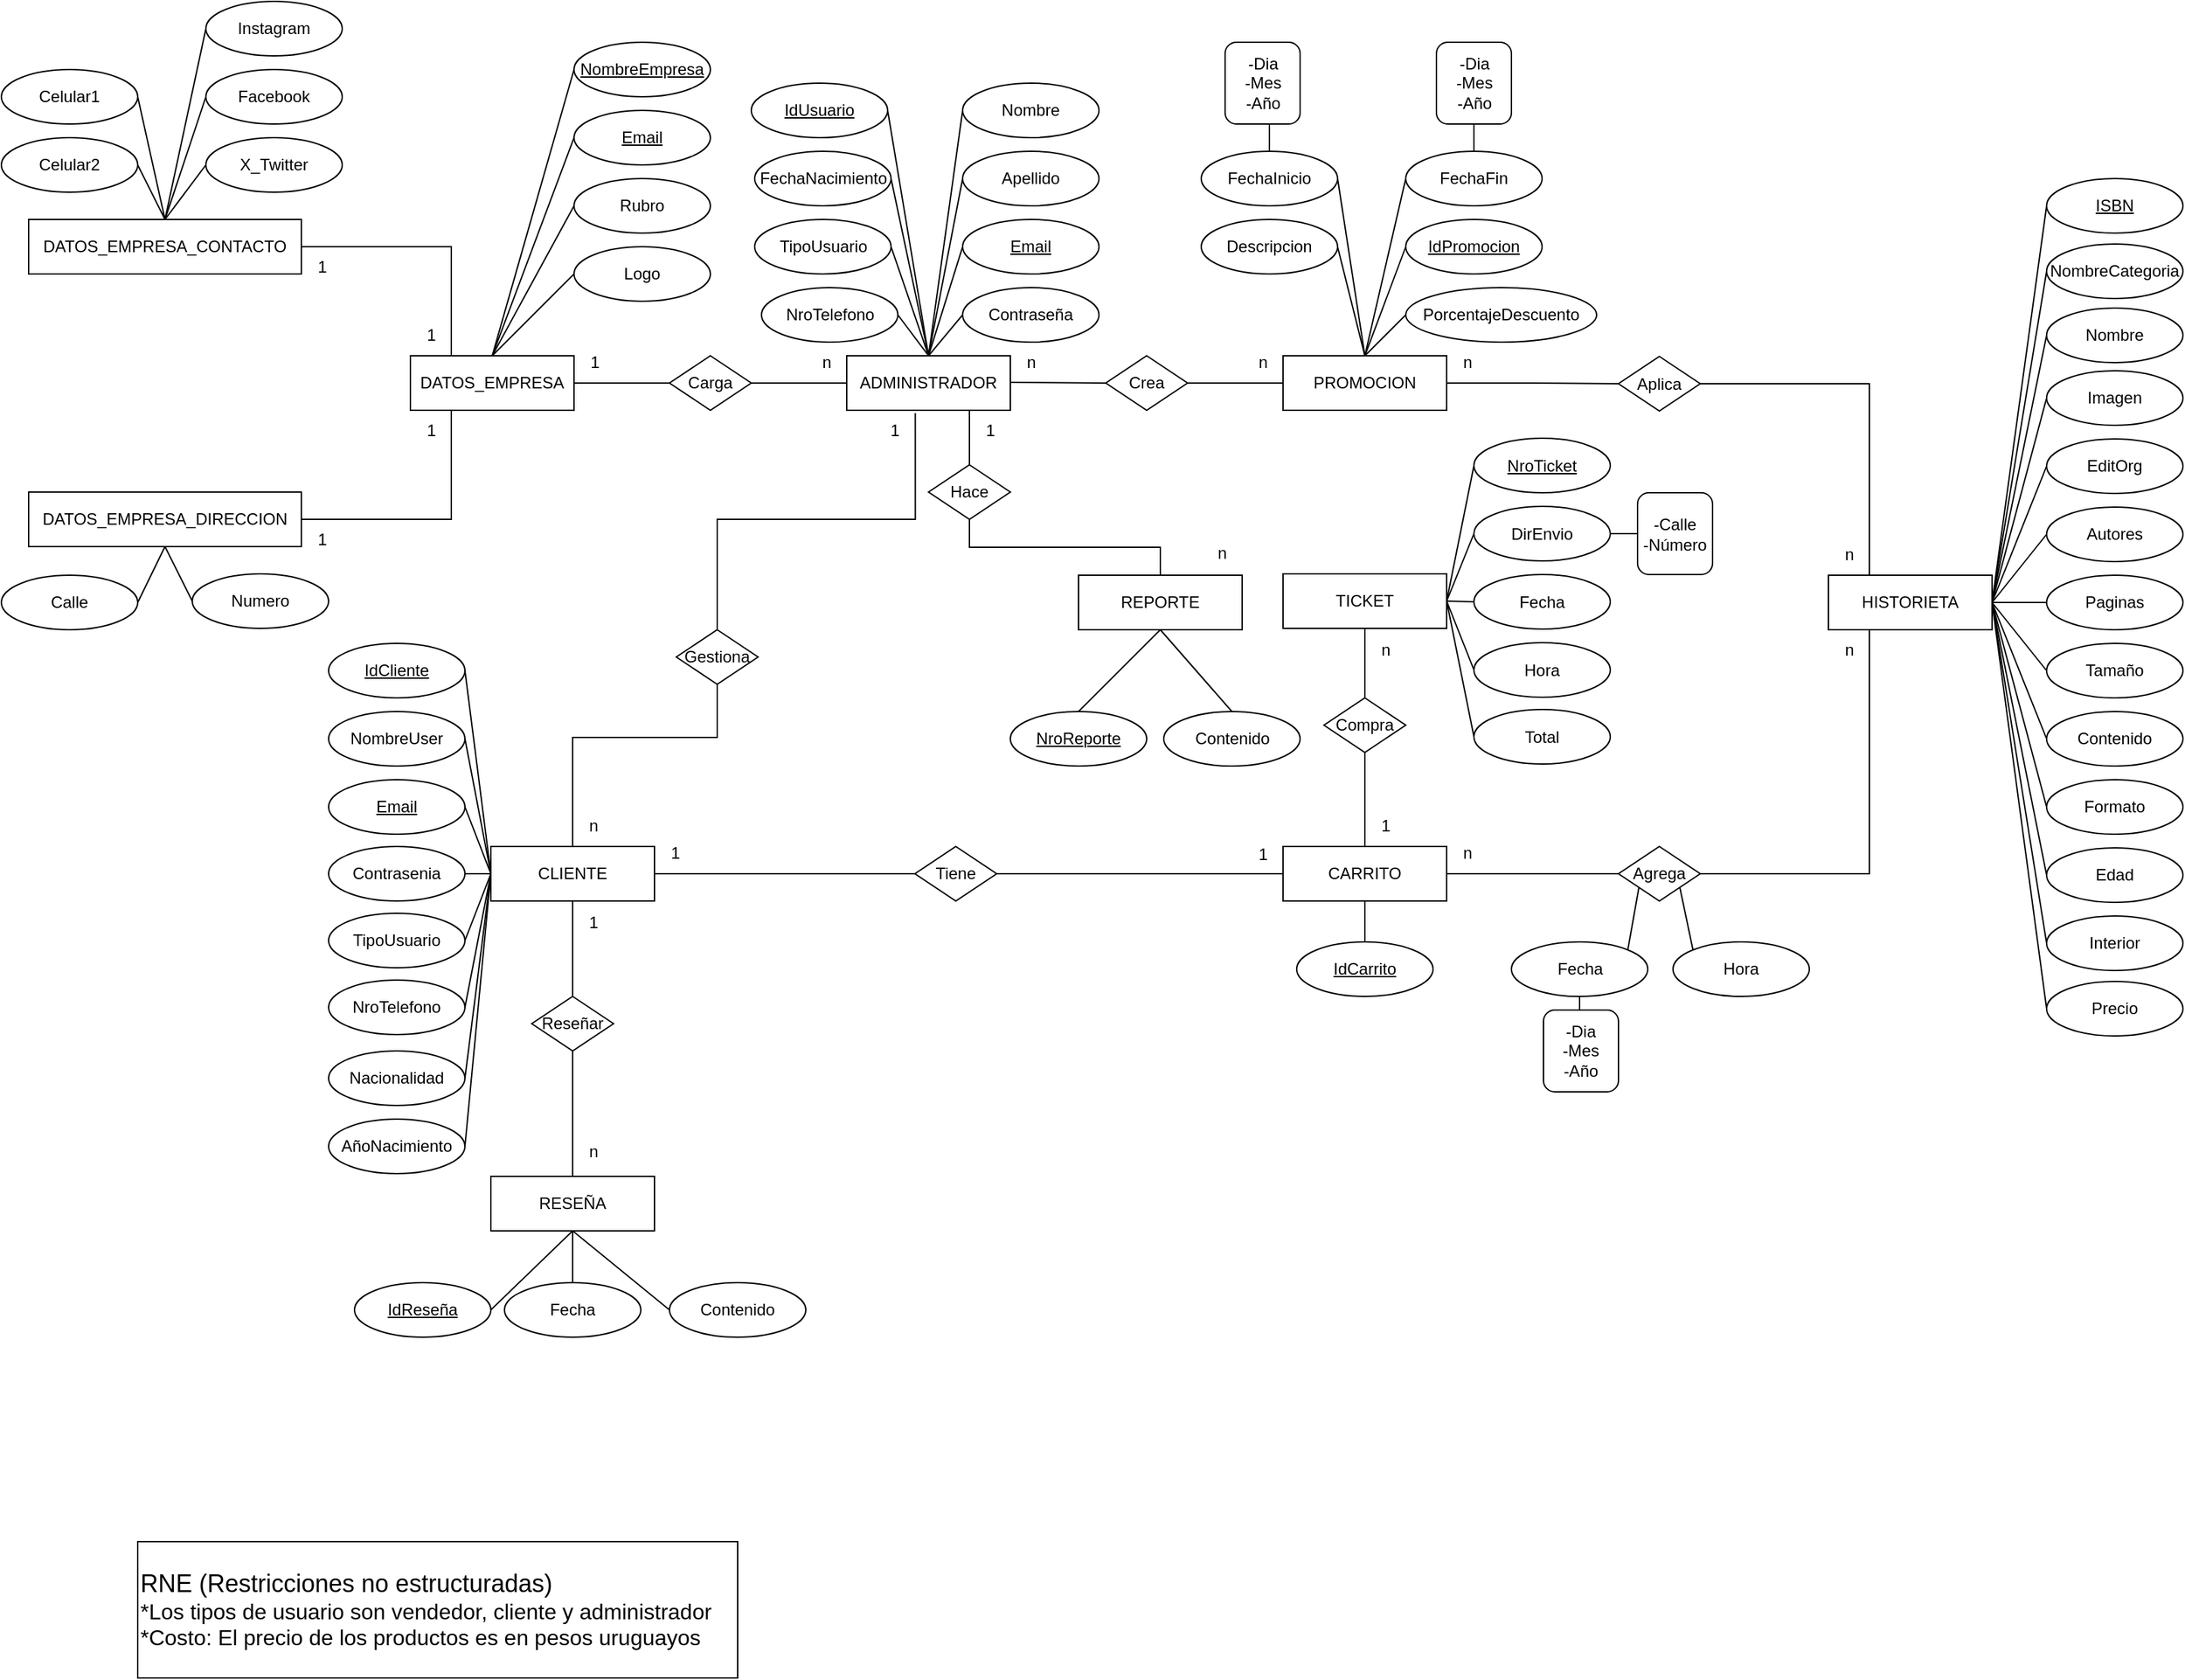 <mxfile version="24.8.2">
  <diagram name="Página-1" id="dI_VlImPaNk-nGwMc80n">
    <mxGraphModel dx="2214" dy="698" grid="1" gridSize="10" guides="1" tooltips="1" connect="1" arrows="1" fold="1" page="1" pageScale="1" pageWidth="827" pageHeight="1169" math="0" shadow="0">
      <root>
        <mxCell id="0" />
        <mxCell id="1" parent="0" />
        <mxCell id="5tBW5dL1tw9CFQz2tSGq-4" style="edgeStyle=orthogonalEdgeStyle;rounded=0;orthogonalLoop=1;jettySize=auto;html=1;exitX=0.25;exitY=1;exitDx=0;exitDy=0;entryX=1;entryY=0.5;entryDx=0;entryDy=0;endArrow=none;endFill=0;" edge="1" parent="1" source="dwY3H2Nn9N54C49oqACN-2" target="5tBW5dL1tw9CFQz2tSGq-3">
          <mxGeometry relative="1" as="geometry" />
        </mxCell>
        <mxCell id="5tBW5dL1tw9CFQz2tSGq-5" style="edgeStyle=orthogonalEdgeStyle;rounded=0;orthogonalLoop=1;jettySize=auto;html=1;exitX=0.25;exitY=0;exitDx=0;exitDy=0;entryX=1;entryY=0.5;entryDx=0;entryDy=0;endArrow=none;endFill=0;" edge="1" parent="1" source="dwY3H2Nn9N54C49oqACN-2" target="5tBW5dL1tw9CFQz2tSGq-2">
          <mxGeometry relative="1" as="geometry" />
        </mxCell>
        <mxCell id="dwY3H2Nn9N54C49oqACN-2" value="DATOS_EMPRESA" style="whiteSpace=wrap;html=1;" parent="1" vertex="1">
          <mxGeometry x="200" y="320" width="120" height="40" as="geometry" />
        </mxCell>
        <mxCell id="lAL7m3PNi31mJO6UvrHD-1" style="edgeStyle=orthogonalEdgeStyle;rounded=0;orthogonalLoop=1;jettySize=auto;html=1;exitX=0.419;exitY=1.053;exitDx=0;exitDy=0;entryX=0.5;entryY=0;entryDx=0;entryDy=0;endArrow=none;endFill=0;exitPerimeter=0;" parent="1" source="dwY3H2Nn9N54C49oqACN-27" target="lAL7m3PNi31mJO6UvrHD-6" edge="1">
          <mxGeometry relative="1" as="geometry">
            <Array as="points">
              <mxPoint x="570" y="440" />
              <mxPoint x="425" y="440" />
            </Array>
          </mxGeometry>
        </mxCell>
        <mxCell id="dwY3H2Nn9N54C49oqACN-27" value="ADMINISTRADOR" style="whiteSpace=wrap;html=1;" parent="1" vertex="1">
          <mxGeometry x="520" y="320" width="120" height="40" as="geometry" />
        </mxCell>
        <mxCell id="dwY3H2Nn9N54C49oqACN-28" value="REPORTE" style="whiteSpace=wrap;html=1;" parent="1" vertex="1">
          <mxGeometry x="690" y="481" width="120" height="40" as="geometry" />
        </mxCell>
        <mxCell id="dwY3H2Nn9N54C49oqACN-236" style="edgeStyle=orthogonalEdgeStyle;rounded=0;orthogonalLoop=1;jettySize=auto;html=1;exitX=1;exitY=0.5;exitDx=0;exitDy=0;entryX=0.25;entryY=0;entryDx=0;entryDy=0;fontFamily=Helvetica;fontSize=12;fontColor=default;endArrow=none;endFill=0;" parent="1" source="dwY3H2Nn9N54C49oqACN-237" target="dwY3H2Nn9N54C49oqACN-34" edge="1">
          <mxGeometry relative="1" as="geometry">
            <Array as="points" />
            <mxPoint x="1258" y="340.24" as="targetPoint" />
          </mxGeometry>
        </mxCell>
        <mxCell id="dwY3H2Nn9N54C49oqACN-29" value="PROMOCION" style="whiteSpace=wrap;html=1;" parent="1" vertex="1">
          <mxGeometry x="840" y="320" width="120" height="40" as="geometry" />
        </mxCell>
        <mxCell id="lAL7m3PNi31mJO6UvrHD-26" style="edgeStyle=orthogonalEdgeStyle;rounded=0;orthogonalLoop=1;jettySize=auto;html=1;exitX=0.5;exitY=1;exitDx=0;exitDy=0;entryX=0.5;entryY=0;entryDx=0;entryDy=0;endArrow=none;endFill=0;" parent="1" source="dwY3H2Nn9N54C49oqACN-30" target="lAL7m3PNi31mJO6UvrHD-62" edge="1">
          <mxGeometry relative="1" as="geometry" />
        </mxCell>
        <mxCell id="dwY3H2Nn9N54C49oqACN-30" value="CLIENTE" style="whiteSpace=wrap;html=1;" parent="1" vertex="1">
          <mxGeometry x="259" y="680" width="120" height="40" as="geometry" />
        </mxCell>
        <mxCell id="dwY3H2Nn9N54C49oqACN-31" value="CARRITO" style="whiteSpace=wrap;html=1;" parent="1" vertex="1">
          <mxGeometry x="840" y="680" width="120" height="40" as="geometry" />
        </mxCell>
        <mxCell id="dwY3H2Nn9N54C49oqACN-32" value="TICKET" style="whiteSpace=wrap;html=1;" parent="1" vertex="1">
          <mxGeometry x="840" y="480" width="120" height="40" as="geometry" />
        </mxCell>
        <mxCell id="dwY3H2Nn9N54C49oqACN-34" value="HISTORIETA" style="whiteSpace=wrap;html=1;" parent="1" vertex="1">
          <mxGeometry x="1240" y="481" width="120" height="40" as="geometry" />
        </mxCell>
        <mxCell id="dwY3H2Nn9N54C49oqACN-35" value="&lt;u&gt;NombreEmpresa&lt;/u&gt;" style="ellipse;whiteSpace=wrap;html=1;" parent="1" vertex="1">
          <mxGeometry x="320" y="90" width="100" height="40" as="geometry" />
        </mxCell>
        <mxCell id="dwY3H2Nn9N54C49oqACN-37" value="Rubro" style="ellipse;whiteSpace=wrap;html=1;" parent="1" vertex="1">
          <mxGeometry x="320" y="190" width="100" height="40" as="geometry" />
        </mxCell>
        <mxCell id="dwY3H2Nn9N54C49oqACN-38" value="Logo" style="ellipse;whiteSpace=wrap;html=1;" parent="1" vertex="1">
          <mxGeometry x="320" y="240" width="100" height="40" as="geometry" />
        </mxCell>
        <mxCell id="dwY3H2Nn9N54C49oqACN-39" value="Instagram" style="ellipse;whiteSpace=wrap;html=1;" parent="1" vertex="1">
          <mxGeometry x="50" y="60" width="100" height="40" as="geometry" />
        </mxCell>
        <mxCell id="dwY3H2Nn9N54C49oqACN-40" value="Facebook" style="ellipse;whiteSpace=wrap;html=1;" parent="1" vertex="1">
          <mxGeometry x="50" y="110" width="100" height="40" as="geometry" />
        </mxCell>
        <mxCell id="dwY3H2Nn9N54C49oqACN-41" value="X_Twitter" style="ellipse;whiteSpace=wrap;html=1;" parent="1" vertex="1">
          <mxGeometry x="50" y="160" width="100" height="40" as="geometry" />
        </mxCell>
        <mxCell id="dwY3H2Nn9N54C49oqACN-42" value="Celular1" style="ellipse;whiteSpace=wrap;html=1;" parent="1" vertex="1">
          <mxGeometry x="-100" y="110" width="100" height="40" as="geometry" />
        </mxCell>
        <mxCell id="dwY3H2Nn9N54C49oqACN-43" value="Celular2" style="ellipse;whiteSpace=wrap;html=1;" parent="1" vertex="1">
          <mxGeometry x="-100" y="160" width="100" height="40" as="geometry" />
        </mxCell>
        <mxCell id="dwY3H2Nn9N54C49oqACN-44" value="&lt;u&gt;Email&lt;/u&gt;" style="ellipse;whiteSpace=wrap;html=1;" parent="1" vertex="1">
          <mxGeometry x="320" y="140" width="100" height="40" as="geometry" />
        </mxCell>
        <mxCell id="dwY3H2Nn9N54C49oqACN-62" value="" style="orthogonalLoop=1;jettySize=auto;html=1;rounded=0;endArrow=none;endFill=0;entryX=0;entryY=0.5;entryDx=0;entryDy=0;exitX=1;exitY=0.5;exitDx=0;exitDy=0;" parent="1" source="dwY3H2Nn9N54C49oqACN-63" target="dwY3H2Nn9N54C49oqACN-27" edge="1">
          <mxGeometry width="100" relative="1" as="geometry">
            <mxPoint x="320" y="329.5" as="sourcePoint" />
            <mxPoint x="460" y="370" as="targetPoint" />
          </mxGeometry>
        </mxCell>
        <mxCell id="dwY3H2Nn9N54C49oqACN-64" value="" style="orthogonalLoop=1;jettySize=auto;html=1;rounded=0;endArrow=none;endFill=0;entryX=0;entryY=0.5;entryDx=0;entryDy=0;exitX=1;exitY=0.5;exitDx=0;exitDy=0;" parent="1" source="dwY3H2Nn9N54C49oqACN-2" target="dwY3H2Nn9N54C49oqACN-63" edge="1">
          <mxGeometry width="100" relative="1" as="geometry">
            <mxPoint x="320" y="340" as="sourcePoint" />
            <mxPoint x="480" y="340" as="targetPoint" />
          </mxGeometry>
        </mxCell>
        <mxCell id="dwY3H2Nn9N54C49oqACN-63" value="Carga" style="rhombus;whiteSpace=wrap;html=1;" parent="1" vertex="1">
          <mxGeometry x="390" y="320" width="60" height="40" as="geometry" />
        </mxCell>
        <mxCell id="dwY3H2Nn9N54C49oqACN-69" value="TipoUsuario" style="ellipse;whiteSpace=wrap;html=1;" parent="1" vertex="1">
          <mxGeometry x="452.5" y="220" width="100" height="40" as="geometry" />
        </mxCell>
        <mxCell id="dwY3H2Nn9N54C49oqACN-70" value="NroTelefono" style="ellipse;whiteSpace=wrap;html=1;" parent="1" vertex="1">
          <mxGeometry x="457.5" y="270" width="100" height="40" as="geometry" />
        </mxCell>
        <mxCell id="dwY3H2Nn9N54C49oqACN-71" value="Contraseña" style="ellipse;whiteSpace=wrap;html=1;" parent="1" vertex="1">
          <mxGeometry x="605" y="270" width="100" height="40" as="geometry" />
        </mxCell>
        <mxCell id="dwY3H2Nn9N54C49oqACN-72" value="Nombre" style="ellipse;whiteSpace=wrap;html=1;" parent="1" vertex="1">
          <mxGeometry x="605" y="120" width="100" height="40" as="geometry" />
        </mxCell>
        <mxCell id="dwY3H2Nn9N54C49oqACN-73" value="Apellido" style="ellipse;whiteSpace=wrap;html=1;" parent="1" vertex="1">
          <mxGeometry x="605" y="170" width="100" height="40" as="geometry" />
        </mxCell>
        <mxCell id="dwY3H2Nn9N54C49oqACN-74" value="&lt;u&gt;Email&lt;/u&gt;" style="ellipse;whiteSpace=wrap;html=1;" parent="1" vertex="1">
          <mxGeometry x="605" y="220" width="100" height="40" as="geometry" />
        </mxCell>
        <mxCell id="dwY3H2Nn9N54C49oqACN-76" value="&lt;u&gt;IdUsuario&lt;/u&gt;" style="ellipse;whiteSpace=wrap;html=1;" parent="1" vertex="1">
          <mxGeometry x="450" y="120" width="100" height="40" as="geometry" />
        </mxCell>
        <mxCell id="dwY3H2Nn9N54C49oqACN-77" value="FechaNacimiento" style="ellipse;whiteSpace=wrap;html=1;" parent="1" vertex="1">
          <mxGeometry x="452.5" y="170" width="100" height="40" as="geometry" />
        </mxCell>
        <mxCell id="dwY3H2Nn9N54C49oqACN-78" value="" style="orthogonalLoop=1;jettySize=auto;html=1;rounded=0;endArrow=none;endFill=0;entryX=0.5;entryY=0;entryDx=0;entryDy=0;exitX=1;exitY=0.5;exitDx=0;exitDy=0;" parent="1" source="dwY3H2Nn9N54C49oqACN-77" target="dwY3H2Nn9N54C49oqACN-27" edge="1">
          <mxGeometry width="100" relative="1" as="geometry">
            <mxPoint x="530" y="180" as="sourcePoint" />
            <mxPoint x="590" y="380.5" as="targetPoint" />
          </mxGeometry>
        </mxCell>
        <mxCell id="dwY3H2Nn9N54C49oqACN-79" value="" style="orthogonalLoop=1;jettySize=auto;html=1;rounded=0;endArrow=none;endFill=0;entryX=0.5;entryY=0;entryDx=0;entryDy=0;exitX=1;exitY=0.5;exitDx=0;exitDy=0;" parent="1" source="dwY3H2Nn9N54C49oqACN-76" target="dwY3H2Nn9N54C49oqACN-27" edge="1">
          <mxGeometry width="100" relative="1" as="geometry">
            <mxPoint x="575" y="169.5" as="sourcePoint" />
            <mxPoint x="635" y="370" as="targetPoint" />
          </mxGeometry>
        </mxCell>
        <mxCell id="dwY3H2Nn9N54C49oqACN-80" value="" style="orthogonalLoop=1;jettySize=auto;html=1;rounded=0;endArrow=none;endFill=0;entryX=0.5;entryY=0;entryDx=0;entryDy=0;exitX=0;exitY=0.5;exitDx=0;exitDy=0;" parent="1" source="dwY3H2Nn9N54C49oqACN-72" target="dwY3H2Nn9N54C49oqACN-27" edge="1">
          <mxGeometry width="100" relative="1" as="geometry">
            <mxPoint x="600" y="164" as="sourcePoint" />
            <mxPoint x="580" y="330" as="targetPoint" />
          </mxGeometry>
        </mxCell>
        <mxCell id="dwY3H2Nn9N54C49oqACN-81" value="" style="orthogonalLoop=1;jettySize=auto;html=1;rounded=0;endArrow=none;endFill=0;entryX=0.5;entryY=0;entryDx=0;entryDy=0;exitX=0;exitY=0.5;exitDx=0;exitDy=0;" parent="1" source="dwY3H2Nn9N54C49oqACN-73" target="dwY3H2Nn9N54C49oqACN-27" edge="1">
          <mxGeometry width="100" relative="1" as="geometry">
            <mxPoint x="610" y="174" as="sourcePoint" />
            <mxPoint x="590" y="340" as="targetPoint" />
          </mxGeometry>
        </mxCell>
        <mxCell id="dwY3H2Nn9N54C49oqACN-82" value="" style="orthogonalLoop=1;jettySize=auto;html=1;rounded=0;endArrow=none;endFill=0;entryX=0.5;entryY=0;entryDx=0;entryDy=0;exitX=0;exitY=0.5;exitDx=0;exitDy=0;" parent="1" source="dwY3H2Nn9N54C49oqACN-74" target="dwY3H2Nn9N54C49oqACN-27" edge="1">
          <mxGeometry width="100" relative="1" as="geometry">
            <mxPoint x="620" y="184" as="sourcePoint" />
            <mxPoint x="600" y="350" as="targetPoint" />
          </mxGeometry>
        </mxCell>
        <mxCell id="dwY3H2Nn9N54C49oqACN-83" value="" style="orthogonalLoop=1;jettySize=auto;html=1;rounded=0;endArrow=none;endFill=0;entryX=0.5;entryY=0;entryDx=0;entryDy=0;exitX=1;exitY=0.5;exitDx=0;exitDy=0;" parent="1" source="dwY3H2Nn9N54C49oqACN-69" target="dwY3H2Nn9N54C49oqACN-27" edge="1">
          <mxGeometry width="100" relative="1" as="geometry">
            <mxPoint x="630" y="194" as="sourcePoint" />
            <mxPoint x="610" y="360" as="targetPoint" />
          </mxGeometry>
        </mxCell>
        <mxCell id="dwY3H2Nn9N54C49oqACN-84" value="" style="orthogonalLoop=1;jettySize=auto;html=1;rounded=0;endArrow=none;endFill=0;exitX=1;exitY=0.5;exitDx=0;exitDy=0;entryX=0.5;entryY=0;entryDx=0;entryDy=0;" parent="1" source="dwY3H2Nn9N54C49oqACN-70" target="dwY3H2Nn9N54C49oqACN-27" edge="1">
          <mxGeometry width="100" relative="1" as="geometry">
            <mxPoint x="640" y="204" as="sourcePoint" />
            <mxPoint x="530" y="300" as="targetPoint" />
          </mxGeometry>
        </mxCell>
        <mxCell id="dwY3H2Nn9N54C49oqACN-86" value="" style="orthogonalLoop=1;jettySize=auto;html=1;rounded=0;endArrow=none;endFill=0;entryX=0.5;entryY=0;entryDx=0;entryDy=0;exitX=0;exitY=0.5;exitDx=0;exitDy=0;" parent="1" source="dwY3H2Nn9N54C49oqACN-71" target="dwY3H2Nn9N54C49oqACN-27" edge="1">
          <mxGeometry width="100" relative="1" as="geometry">
            <mxPoint x="650" y="214" as="sourcePoint" />
            <mxPoint x="630" y="380" as="targetPoint" />
          </mxGeometry>
        </mxCell>
        <mxCell id="dwY3H2Nn9N54C49oqACN-87" style="edgeStyle=orthogonalEdgeStyle;rounded=0;orthogonalLoop=1;jettySize=auto;html=1;exitX=0.5;exitY=1;exitDx=0;exitDy=0;" parent="1" source="dwY3H2Nn9N54C49oqACN-69" target="dwY3H2Nn9N54C49oqACN-69" edge="1">
          <mxGeometry relative="1" as="geometry" />
        </mxCell>
        <mxCell id="dwY3H2Nn9N54C49oqACN-88" value="" style="orthogonalLoop=1;jettySize=auto;html=1;rounded=0;endArrow=none;endFill=0;exitX=1;exitY=0.5;exitDx=0;exitDy=0;entryX=0;entryY=0.5;entryDx=0;entryDy=0;" parent="1" source="dwY3H2Nn9N54C49oqACN-89" target="dwY3H2Nn9N54C49oqACN-29" edge="1">
          <mxGeometry width="100" relative="1" as="geometry">
            <mxPoint x="640" y="339.5" as="sourcePoint" />
            <mxPoint x="840" y="340" as="targetPoint" />
          </mxGeometry>
        </mxCell>
        <mxCell id="dwY3H2Nn9N54C49oqACN-94" value="" style="orthogonalLoop=1;jettySize=auto;html=1;rounded=0;endArrow=none;endFill=0;exitX=1;exitY=0.5;exitDx=0;exitDy=0;entryX=0;entryY=0.5;entryDx=0;entryDy=0;" parent="1" target="dwY3H2Nn9N54C49oqACN-89" edge="1">
          <mxGeometry width="100" relative="1" as="geometry">
            <mxPoint x="640" y="339.5" as="sourcePoint" />
            <mxPoint x="840" y="340" as="targetPoint" />
          </mxGeometry>
        </mxCell>
        <mxCell id="dwY3H2Nn9N54C49oqACN-89" value="Crea" style="rhombus;whiteSpace=wrap;html=1;" parent="1" vertex="1">
          <mxGeometry x="710" y="320" width="60" height="40" as="geometry" />
        </mxCell>
        <mxCell id="dwY3H2Nn9N54C49oqACN-95" value="PorcentajeDescuento" style="ellipse;whiteSpace=wrap;html=1;" parent="1" vertex="1">
          <mxGeometry x="930" y="270" width="140" height="40" as="geometry" />
        </mxCell>
        <mxCell id="dwY3H2Nn9N54C49oqACN-96" value="FechaInicio" style="ellipse;whiteSpace=wrap;html=1;" parent="1" vertex="1">
          <mxGeometry x="780" y="170" width="100" height="40" as="geometry" />
        </mxCell>
        <mxCell id="dwY3H2Nn9N54C49oqACN-97" value="Descripcion" style="ellipse;whiteSpace=wrap;html=1;" parent="1" vertex="1">
          <mxGeometry x="780" y="220" width="100" height="40" as="geometry" />
        </mxCell>
        <mxCell id="dwY3H2Nn9N54C49oqACN-98" value="&lt;u&gt;IdPromocion&lt;/u&gt;" style="ellipse;whiteSpace=wrap;html=1;" parent="1" vertex="1">
          <mxGeometry x="930" y="220" width="100" height="40" as="geometry" />
        </mxCell>
        <mxCell id="dwY3H2Nn9N54C49oqACN-99" value="" style="orthogonalLoop=1;jettySize=auto;html=1;rounded=0;endArrow=none;endFill=0;exitX=1;exitY=0.5;exitDx=0;exitDy=0;entryX=0.5;entryY=0;entryDx=0;entryDy=0;" parent="1" source="dwY3H2Nn9N54C49oqACN-97" target="dwY3H2Nn9N54C49oqACN-29" edge="1">
          <mxGeometry width="100" relative="1" as="geometry">
            <mxPoint x="780" y="350" as="sourcePoint" />
            <mxPoint x="850" y="350" as="targetPoint" />
          </mxGeometry>
        </mxCell>
        <mxCell id="dwY3H2Nn9N54C49oqACN-100" value="" style="orthogonalLoop=1;jettySize=auto;html=1;rounded=0;endArrow=none;endFill=0;exitX=1;exitY=0.5;exitDx=0;exitDy=0;entryX=0.5;entryY=0;entryDx=0;entryDy=0;" parent="1" source="dwY3H2Nn9N54C49oqACN-96" target="dwY3H2Nn9N54C49oqACN-29" edge="1">
          <mxGeometry width="100" relative="1" as="geometry">
            <mxPoint x="790" y="360" as="sourcePoint" />
            <mxPoint x="860" y="360" as="targetPoint" />
          </mxGeometry>
        </mxCell>
        <mxCell id="dwY3H2Nn9N54C49oqACN-101" value="" style="orthogonalLoop=1;jettySize=auto;html=1;rounded=0;endArrow=none;endFill=0;exitX=0;exitY=0.5;exitDx=0;exitDy=0;entryX=0.5;entryY=0;entryDx=0;entryDy=0;" parent="1" source="dwY3H2Nn9N54C49oqACN-98" target="dwY3H2Nn9N54C49oqACN-29" edge="1">
          <mxGeometry width="100" relative="1" as="geometry">
            <mxPoint x="800" y="370" as="sourcePoint" />
            <mxPoint x="870" y="370" as="targetPoint" />
          </mxGeometry>
        </mxCell>
        <mxCell id="dwY3H2Nn9N54C49oqACN-102" value="" style="orthogonalLoop=1;jettySize=auto;html=1;rounded=0;endArrow=none;endFill=0;exitX=0;exitY=0.5;exitDx=0;exitDy=0;entryX=0.5;entryY=0;entryDx=0;entryDy=0;" parent="1" source="dwY3H2Nn9N54C49oqACN-95" target="dwY3H2Nn9N54C49oqACN-29" edge="1">
          <mxGeometry width="100" relative="1" as="geometry">
            <mxPoint x="810" y="380" as="sourcePoint" />
            <mxPoint x="880" y="380" as="targetPoint" />
          </mxGeometry>
        </mxCell>
        <mxCell id="dwY3H2Nn9N54C49oqACN-110" value="" style="orthogonalLoop=1;jettySize=auto;html=1;rounded=0;endArrow=none;endFill=0;entryX=0;entryY=0.5;entryDx=0;entryDy=0;exitX=1;exitY=0.5;exitDx=0;exitDy=0;" parent="1" source="dwY3H2Nn9N54C49oqACN-30" target="dwY3H2Nn9N54C49oqACN-111" edge="1">
          <mxGeometry width="100" relative="1" as="geometry">
            <mxPoint x="794" y="560" as="sourcePoint" />
            <mxPoint x="854" y="660" as="targetPoint" />
          </mxGeometry>
        </mxCell>
        <mxCell id="dwY3H2Nn9N54C49oqACN-111" value="Tiene" style="rhombus;whiteSpace=wrap;html=1;" parent="1" vertex="1">
          <mxGeometry x="570" y="680" width="60" height="40" as="geometry" />
        </mxCell>
        <mxCell id="dwY3H2Nn9N54C49oqACN-112" value="" style="orthogonalLoop=1;jettySize=auto;html=1;rounded=0;endArrow=none;endFill=0;entryX=0;entryY=0.5;entryDx=0;entryDy=0;exitX=1;exitY=0.5;exitDx=0;exitDy=0;" parent="1" source="dwY3H2Nn9N54C49oqACN-111" target="dwY3H2Nn9N54C49oqACN-31" edge="1">
          <mxGeometry width="100" relative="1" as="geometry">
            <mxPoint x="910" y="570" as="sourcePoint" />
            <mxPoint x="910" y="650" as="targetPoint" />
            <Array as="points" />
          </mxGeometry>
        </mxCell>
        <mxCell id="dwY3H2Nn9N54C49oqACN-114" value="" style="orthogonalLoop=1;jettySize=auto;html=1;rounded=0;endArrow=none;endFill=0;entryX=0.5;entryY=0;entryDx=0;entryDy=0;exitX=0.5;exitY=0;exitDx=0;exitDy=0;" parent="1" source="dwY3H2Nn9N54C49oqACN-31" target="dwY3H2Nn9N54C49oqACN-115" edge="1">
          <mxGeometry width="100" relative="1" as="geometry">
            <mxPoint x="898.5" y="770" as="sourcePoint" />
            <mxPoint x="960" y="960" as="targetPoint" />
          </mxGeometry>
        </mxCell>
        <mxCell id="dwY3H2Nn9N54C49oqACN-115" value="Compra" style="rhombus;whiteSpace=wrap;html=1;" parent="1" vertex="1">
          <mxGeometry x="870" y="571" width="60" height="40" as="geometry" />
        </mxCell>
        <mxCell id="dwY3H2Nn9N54C49oqACN-116" value="" style="orthogonalLoop=1;jettySize=auto;html=1;rounded=0;endArrow=none;endFill=0;exitX=0.5;exitY=0;exitDx=0;exitDy=0;entryX=0.5;entryY=1;entryDx=0;entryDy=0;" parent="1" source="dwY3H2Nn9N54C49oqACN-115" target="dwY3H2Nn9N54C49oqACN-32" edge="1">
          <mxGeometry width="100" relative="1" as="geometry">
            <mxPoint x="910" y="870" as="sourcePoint" />
            <mxPoint x="900" y="960" as="targetPoint" />
          </mxGeometry>
        </mxCell>
        <mxCell id="dwY3H2Nn9N54C49oqACN-120" value="NombreUser" style="ellipse;whiteSpace=wrap;html=1;" parent="1" vertex="1">
          <mxGeometry x="140" y="581" width="100" height="40" as="geometry" />
        </mxCell>
        <mxCell id="dwY3H2Nn9N54C49oqACN-121" value="&lt;u&gt;Email&lt;/u&gt;" style="ellipse;whiteSpace=wrap;html=1;" parent="1" vertex="1">
          <mxGeometry x="140" y="631" width="100" height="40" as="geometry" />
        </mxCell>
        <mxCell id="dwY3H2Nn9N54C49oqACN-122" value="Contrasenia" style="ellipse;whiteSpace=wrap;html=1;" parent="1" vertex="1">
          <mxGeometry x="140" y="680" width="100" height="40" as="geometry" />
        </mxCell>
        <mxCell id="dwY3H2Nn9N54C49oqACN-124" value="TipoUsuario" style="ellipse;whiteSpace=wrap;html=1;" parent="1" vertex="1">
          <mxGeometry x="140" y="729" width="100" height="40" as="geometry" />
        </mxCell>
        <mxCell id="dwY3H2Nn9N54C49oqACN-130" value="" style="orthogonalLoop=1;jettySize=auto;html=1;rounded=0;endArrow=none;endFill=0;entryX=0;entryY=0.5;entryDx=0;entryDy=0;exitX=1;exitY=0.5;exitDx=0;exitDy=0;" parent="1" source="dwY3H2Nn9N54C49oqACN-120" target="dwY3H2Nn9N54C49oqACN-30" edge="1">
          <mxGeometry width="100" relative="1" as="geometry">
            <mxPoint x="740" y="440" as="sourcePoint" />
            <mxPoint x="800" y="490" as="targetPoint" />
          </mxGeometry>
        </mxCell>
        <mxCell id="dwY3H2Nn9N54C49oqACN-131" value="" style="orthogonalLoop=1;jettySize=auto;html=1;rounded=0;endArrow=none;endFill=0;entryX=0;entryY=0.5;entryDx=0;entryDy=0;exitX=1;exitY=0.5;exitDx=0;exitDy=0;" parent="1" source="dwY3H2Nn9N54C49oqACN-121" target="dwY3H2Nn9N54C49oqACN-30" edge="1">
          <mxGeometry width="100" relative="1" as="geometry">
            <mxPoint x="740" y="490" as="sourcePoint" />
            <mxPoint x="800" y="490" as="targetPoint" />
          </mxGeometry>
        </mxCell>
        <mxCell id="dwY3H2Nn9N54C49oqACN-132" value="" style="orthogonalLoop=1;jettySize=auto;html=1;rounded=0;endArrow=none;endFill=0;entryX=0;entryY=0.5;entryDx=0;entryDy=0;exitX=1;exitY=0.5;exitDx=0;exitDy=0;" parent="1" source="dwY3H2Nn9N54C49oqACN-122" target="dwY3H2Nn9N54C49oqACN-30" edge="1">
          <mxGeometry width="100" relative="1" as="geometry">
            <mxPoint x="740" y="540" as="sourcePoint" />
            <mxPoint x="800" y="490" as="targetPoint" />
          </mxGeometry>
        </mxCell>
        <mxCell id="dwY3H2Nn9N54C49oqACN-134" value="" style="orthogonalLoop=1;jettySize=auto;html=1;rounded=0;endArrow=none;endFill=0;entryX=0;entryY=0.5;entryDx=0;entryDy=0;exitX=1;exitY=0.5;exitDx=0;exitDy=0;" parent="1" source="dwY3H2Nn9N54C49oqACN-124" target="dwY3H2Nn9N54C49oqACN-30" edge="1">
          <mxGeometry width="100" relative="1" as="geometry">
            <mxPoint x="740" y="640" as="sourcePoint" />
            <mxPoint x="800" y="490" as="targetPoint" />
          </mxGeometry>
        </mxCell>
        <mxCell id="dwY3H2Nn9N54C49oqACN-157" value="NroTelefono" style="ellipse;whiteSpace=wrap;html=1;" parent="1" vertex="1">
          <mxGeometry x="140" y="778" width="100" height="40" as="geometry" />
        </mxCell>
        <mxCell id="dwY3H2Nn9N54C49oqACN-158" value="" style="orthogonalLoop=1;jettySize=auto;html=1;rounded=0;endArrow=none;endFill=0;entryX=0;entryY=0.5;entryDx=0;entryDy=0;exitX=1;exitY=0.5;exitDx=0;exitDy=0;" parent="1" source="dwY3H2Nn9N54C49oqACN-157" target="dwY3H2Nn9N54C49oqACN-30" edge="1">
          <mxGeometry width="100" relative="1" as="geometry">
            <mxPoint x="790" y="680" as="sourcePoint" />
            <mxPoint x="850" y="530" as="targetPoint" />
          </mxGeometry>
        </mxCell>
        <mxCell id="dwY3H2Nn9N54C49oqACN-160" value="" style="orthogonalLoop=1;jettySize=auto;html=1;rounded=0;endArrow=none;endFill=0;entryX=0.5;entryY=1;entryDx=0;entryDy=0;exitX=0.5;exitY=0;exitDx=0;exitDy=0;" parent="1" source="dwY3H2Nn9N54C49oqACN-161" target="dwY3H2Nn9N54C49oqACN-31" edge="1">
          <mxGeometry width="100" relative="1" as="geometry">
            <mxPoint x="740" y="830" as="sourcePoint" />
            <mxPoint x="800" y="680" as="targetPoint" />
          </mxGeometry>
        </mxCell>
        <mxCell id="dwY3H2Nn9N54C49oqACN-161" value="&lt;u&gt;IdCarrito&lt;/u&gt;" style="ellipse;whiteSpace=wrap;html=1;" parent="1" vertex="1">
          <mxGeometry x="850" y="750" width="100" height="40" as="geometry" />
        </mxCell>
        <mxCell id="dwY3H2Nn9N54C49oqACN-164" value="" style="orthogonalLoop=1;jettySize=auto;html=1;rounded=0;endArrow=none;endFill=0;entryX=1;entryY=0.5;entryDx=0;entryDy=0;exitX=0;exitY=0.5;exitDx=0;exitDy=0;" parent="1" source="dwY3H2Nn9N54C49oqACN-165" target="dwY3H2Nn9N54C49oqACN-32" edge="1">
          <mxGeometry width="100" relative="1" as="geometry">
            <mxPoint x="1043" y="1119" as="sourcePoint" />
            <mxPoint x="987" y="500" as="targetPoint" />
          </mxGeometry>
        </mxCell>
        <mxCell id="dwY3H2Nn9N54C49oqACN-165" value="&lt;u&gt;NroTicket&lt;/u&gt;" style="ellipse;whiteSpace=wrap;html=1;" parent="1" vertex="1">
          <mxGeometry x="980" y="380.5" width="100" height="40" as="geometry" />
        </mxCell>
        <mxCell id="dwY3H2Nn9N54C49oqACN-174" value="NombreCategoria" style="ellipse;whiteSpace=wrap;html=1;" parent="1" vertex="1">
          <mxGeometry x="1400" y="238" width="100" height="40" as="geometry" />
        </mxCell>
        <mxCell id="dwY3H2Nn9N54C49oqACN-180" value="&lt;u&gt;ISBN&lt;/u&gt;" style="ellipse;whiteSpace=wrap;html=1;" parent="1" vertex="1">
          <mxGeometry x="1400" y="190" width="100" height="40" as="geometry" />
        </mxCell>
        <mxCell id="dwY3H2Nn9N54C49oqACN-181" value="Nombre" style="ellipse;whiteSpace=wrap;html=1;" parent="1" vertex="1">
          <mxGeometry x="1400" y="285" width="100" height="40" as="geometry" />
        </mxCell>
        <mxCell id="dwY3H2Nn9N54C49oqACN-182" value="EditOrg" style="ellipse;whiteSpace=wrap;html=1;" parent="1" vertex="1">
          <mxGeometry x="1400" y="381" width="100" height="40" as="geometry" />
        </mxCell>
        <mxCell id="dwY3H2Nn9N54C49oqACN-183" value="Autores" style="ellipse;whiteSpace=wrap;html=1;" parent="1" vertex="1">
          <mxGeometry x="1400" y="431" width="100" height="40" as="geometry" />
        </mxCell>
        <mxCell id="dwY3H2Nn9N54C49oqACN-184" value="Paginas" style="ellipse;whiteSpace=wrap;html=1;" parent="1" vertex="1">
          <mxGeometry x="1400" y="481" width="100" height="40" as="geometry" />
        </mxCell>
        <mxCell id="dwY3H2Nn9N54C49oqACN-185" value="Tamaño" style="ellipse;whiteSpace=wrap;html=1;" parent="1" vertex="1">
          <mxGeometry x="1400" y="531" width="100" height="40" as="geometry" />
        </mxCell>
        <mxCell id="dwY3H2Nn9N54C49oqACN-194" value="" style="orthogonalLoop=1;jettySize=auto;html=1;rounded=0;endArrow=none;endFill=0;exitX=0;exitY=0.5;exitDx=0;exitDy=0;entryX=1;entryY=0.5;entryDx=0;entryDy=0;" parent="1" source="dwY3H2Nn9N54C49oqACN-180" target="dwY3H2Nn9N54C49oqACN-34" edge="1">
          <mxGeometry width="100" relative="1" as="geometry">
            <mxPoint x="1340" y="560" as="sourcePoint" />
            <mxPoint x="1340" y="640" as="targetPoint" />
          </mxGeometry>
        </mxCell>
        <mxCell id="dwY3H2Nn9N54C49oqACN-195" value="" style="orthogonalLoop=1;jettySize=auto;html=1;rounded=0;endArrow=none;endFill=0;exitX=0;exitY=0.5;exitDx=0;exitDy=0;entryX=1;entryY=0.5;entryDx=0;entryDy=0;" parent="1" source="dwY3H2Nn9N54C49oqACN-181" target="dwY3H2Nn9N54C49oqACN-34" edge="1">
          <mxGeometry width="100" relative="1" as="geometry">
            <mxPoint x="1350" y="570" as="sourcePoint" />
            <mxPoint x="1350" y="650" as="targetPoint" />
          </mxGeometry>
        </mxCell>
        <mxCell id="dwY3H2Nn9N54C49oqACN-196" value="" style="orthogonalLoop=1;jettySize=auto;html=1;rounded=0;endArrow=none;endFill=0;exitX=0;exitY=0.5;exitDx=0;exitDy=0;entryX=1;entryY=0.5;entryDx=0;entryDy=0;" parent="1" source="dwY3H2Nn9N54C49oqACN-182" target="dwY3H2Nn9N54C49oqACN-34" edge="1">
          <mxGeometry width="100" relative="1" as="geometry">
            <mxPoint x="1360" y="580" as="sourcePoint" />
            <mxPoint x="1360" y="660" as="targetPoint" />
          </mxGeometry>
        </mxCell>
        <mxCell id="dwY3H2Nn9N54C49oqACN-197" value="" style="orthogonalLoop=1;jettySize=auto;html=1;rounded=0;endArrow=none;endFill=0;exitX=0;exitY=0.5;exitDx=0;exitDy=0;entryX=1;entryY=0.5;entryDx=0;entryDy=0;" parent="1" source="dwY3H2Nn9N54C49oqACN-183" target="dwY3H2Nn9N54C49oqACN-34" edge="1">
          <mxGeometry width="100" relative="1" as="geometry">
            <mxPoint x="1370" y="590" as="sourcePoint" />
            <mxPoint x="1370" y="670" as="targetPoint" />
          </mxGeometry>
        </mxCell>
        <mxCell id="dwY3H2Nn9N54C49oqACN-198" value="" style="orthogonalLoop=1;jettySize=auto;html=1;rounded=0;endArrow=none;endFill=0;exitX=0;exitY=0.5;exitDx=0;exitDy=0;entryX=1;entryY=0.5;entryDx=0;entryDy=0;" parent="1" source="dwY3H2Nn9N54C49oqACN-184" target="dwY3H2Nn9N54C49oqACN-34" edge="1">
          <mxGeometry width="100" relative="1" as="geometry">
            <mxPoint x="1380" y="600" as="sourcePoint" />
            <mxPoint x="1380" y="680" as="targetPoint" />
          </mxGeometry>
        </mxCell>
        <mxCell id="dwY3H2Nn9N54C49oqACN-199" value="" style="orthogonalLoop=1;jettySize=auto;html=1;rounded=0;endArrow=none;endFill=0;exitX=0;exitY=0.5;exitDx=0;exitDy=0;entryX=1;entryY=0.5;entryDx=0;entryDy=0;" parent="1" source="dwY3H2Nn9N54C49oqACN-185" target="dwY3H2Nn9N54C49oqACN-34" edge="1">
          <mxGeometry width="100" relative="1" as="geometry">
            <mxPoint x="1390" y="610" as="sourcePoint" />
            <mxPoint x="1290" y="780" as="targetPoint" />
          </mxGeometry>
        </mxCell>
        <mxCell id="dwY3H2Nn9N54C49oqACN-201" value="Contenido" style="ellipse;whiteSpace=wrap;html=1;" parent="1" vertex="1">
          <mxGeometry x="1400" y="581" width="100" height="40" as="geometry" />
        </mxCell>
        <mxCell id="dwY3H2Nn9N54C49oqACN-202" value="Formato" style="ellipse;whiteSpace=wrap;html=1;" parent="1" vertex="1">
          <mxGeometry x="1400" y="631" width="100" height="40" as="geometry" />
        </mxCell>
        <mxCell id="dwY3H2Nn9N54C49oqACN-203" value="Edad" style="ellipse;whiteSpace=wrap;html=1;" parent="1" vertex="1">
          <mxGeometry x="1400" y="681" width="100" height="40" as="geometry" />
        </mxCell>
        <mxCell id="dwY3H2Nn9N54C49oqACN-207" value="" style="orthogonalLoop=1;jettySize=auto;html=1;rounded=0;endArrow=none;endFill=0;exitX=0;exitY=0.5;exitDx=0;exitDy=0;entryX=1;entryY=0.5;entryDx=0;entryDy=0;" parent="1" source="dwY3H2Nn9N54C49oqACN-201" target="dwY3H2Nn9N54C49oqACN-34" edge="1">
          <mxGeometry width="100" relative="1" as="geometry">
            <mxPoint x="1440" y="810" as="sourcePoint" />
            <mxPoint x="1400" y="660" as="targetPoint" />
          </mxGeometry>
        </mxCell>
        <mxCell id="dwY3H2Nn9N54C49oqACN-208" value="" style="orthogonalLoop=1;jettySize=auto;html=1;rounded=0;endArrow=none;endFill=0;exitX=0;exitY=0.5;exitDx=0;exitDy=0;entryX=1;entryY=0.5;entryDx=0;entryDy=0;" parent="1" source="dwY3H2Nn9N54C49oqACN-202" target="dwY3H2Nn9N54C49oqACN-34" edge="1">
          <mxGeometry width="100" relative="1" as="geometry">
            <mxPoint x="1450" y="820" as="sourcePoint" />
            <mxPoint x="1410" y="670" as="targetPoint" />
          </mxGeometry>
        </mxCell>
        <mxCell id="dwY3H2Nn9N54C49oqACN-209" value="" style="orthogonalLoop=1;jettySize=auto;html=1;rounded=0;endArrow=none;endFill=0;exitX=0;exitY=0.5;exitDx=0;exitDy=0;entryX=1;entryY=0.5;entryDx=0;entryDy=0;" parent="1" source="dwY3H2Nn9N54C49oqACN-203" target="dwY3H2Nn9N54C49oqACN-34" edge="1">
          <mxGeometry width="100" relative="1" as="geometry">
            <mxPoint x="1460" y="830" as="sourcePoint" />
            <mxPoint x="1420" y="680" as="targetPoint" />
          </mxGeometry>
        </mxCell>
        <mxCell id="dwY3H2Nn9N54C49oqACN-228" value="" style="orthogonalLoop=1;jettySize=auto;html=1;rounded=0;endArrow=none;endFill=0;exitX=0;exitY=0.5;exitDx=0;exitDy=0;entryX=1;entryY=0.5;entryDx=0;entryDy=0;" parent="1" source="dwY3H2Nn9N54C49oqACN-229" target="dwY3H2Nn9N54C49oqACN-31" edge="1">
          <mxGeometry width="100" relative="1" as="geometry">
            <mxPoint x="1320" y="642.5" as="sourcePoint" />
            <mxPoint x="970" y="605" as="targetPoint" />
          </mxGeometry>
        </mxCell>
        <mxCell id="5tBW5dL1tw9CFQz2tSGq-25" style="edgeStyle=orthogonalEdgeStyle;rounded=0;orthogonalLoop=1;jettySize=auto;html=1;exitX=1;exitY=0.5;exitDx=0;exitDy=0;entryX=0.25;entryY=1;entryDx=0;entryDy=0;endArrow=none;endFill=0;" edge="1" parent="1" source="dwY3H2Nn9N54C49oqACN-229" target="dwY3H2Nn9N54C49oqACN-34">
          <mxGeometry relative="1" as="geometry">
            <Array as="points">
              <mxPoint x="1270" y="700" />
            </Array>
          </mxGeometry>
        </mxCell>
        <mxCell id="dwY3H2Nn9N54C49oqACN-229" value="Agrega" style="rhombus;whiteSpace=wrap;html=1;fillColor=default;gradientColor=none;" parent="1" vertex="1">
          <mxGeometry x="1086" y="680" width="60" height="40" as="geometry" />
        </mxCell>
        <mxCell id="dwY3H2Nn9N54C49oqACN-232" value="" style="orthogonalLoop=1;jettySize=auto;html=1;rounded=0;endArrow=none;endFill=0;exitX=1;exitY=1;exitDx=0;exitDy=0;entryX=0;entryY=0;entryDx=0;entryDy=0;" parent="1" source="dwY3H2Nn9N54C49oqACN-229" target="dwY3H2Nn9N54C49oqACN-235" edge="1">
          <mxGeometry width="100" relative="1" as="geometry">
            <mxPoint x="1131" y="710" as="sourcePoint" />
            <mxPoint x="1136" y="740" as="targetPoint" />
          </mxGeometry>
        </mxCell>
        <mxCell id="dwY3H2Nn9N54C49oqACN-233" value="" style="orthogonalLoop=1;jettySize=auto;html=1;rounded=0;endArrow=none;endFill=0;exitX=0;exitY=1;exitDx=0;exitDy=0;entryX=1;entryY=0;entryDx=0;entryDy=0;" parent="1" source="dwY3H2Nn9N54C49oqACN-229" target="dwY3H2Nn9N54C49oqACN-234" edge="1">
          <mxGeometry width="100" relative="1" as="geometry">
            <mxPoint x="1101" y="710" as="sourcePoint" />
            <mxPoint x="1056" y="740" as="targetPoint" />
          </mxGeometry>
        </mxCell>
        <mxCell id="WSYIRpw8A01DwqGqD2C6-20" style="edgeStyle=orthogonalEdgeStyle;rounded=0;orthogonalLoop=1;jettySize=auto;html=1;exitX=0.5;exitY=1;exitDx=0;exitDy=0;entryX=0.5;entryY=0;entryDx=0;entryDy=0;endArrow=none;endFill=0;" parent="1" source="dwY3H2Nn9N54C49oqACN-234" target="WSYIRpw8A01DwqGqD2C6-19" edge="1">
          <mxGeometry relative="1" as="geometry">
            <Array as="points">
              <mxPoint x="1058" y="830" />
              <mxPoint x="1058" y="830" />
            </Array>
          </mxGeometry>
        </mxCell>
        <mxCell id="dwY3H2Nn9N54C49oqACN-234" value="Fecha" style="ellipse;whiteSpace=wrap;html=1;" parent="1" vertex="1">
          <mxGeometry x="1007.5" y="750" width="100" height="40" as="geometry" />
        </mxCell>
        <mxCell id="dwY3H2Nn9N54C49oqACN-235" value="Hora" style="ellipse;whiteSpace=wrap;html=1;" parent="1" vertex="1">
          <mxGeometry x="1126" y="750" width="100" height="40" as="geometry" />
        </mxCell>
        <mxCell id="dwY3H2Nn9N54C49oqACN-238" value="" style="edgeStyle=orthogonalEdgeStyle;rounded=0;orthogonalLoop=1;jettySize=auto;html=1;entryX=0;entryY=0.5;entryDx=0;entryDy=0;fontFamily=Helvetica;fontSize=12;fontColor=default;endArrow=none;endFill=0;exitX=1;exitY=0.5;exitDx=0;exitDy=0;" parent="1" source="dwY3H2Nn9N54C49oqACN-29" target="dwY3H2Nn9N54C49oqACN-237" edge="1">
          <mxGeometry relative="1" as="geometry">
            <mxPoint x="1015" y="430" as="sourcePoint" />
            <mxPoint x="1260" y="455" as="targetPoint" />
          </mxGeometry>
        </mxCell>
        <mxCell id="dwY3H2Nn9N54C49oqACN-237" value="Aplica" style="rhombus;whiteSpace=wrap;html=1;fillColor=default;gradientColor=none;" parent="1" vertex="1">
          <mxGeometry x="1086" y="320.5" width="60" height="40" as="geometry" />
        </mxCell>
        <mxCell id="dwY3H2Nn9N54C49oqACN-242" value="" style="orthogonalLoop=1;jettySize=auto;html=1;rounded=0;endArrow=none;endFill=0;entryX=0.5;entryY=0;entryDx=0;entryDy=0;exitX=0.75;exitY=1;exitDx=0;exitDy=0;" parent="1" source="dwY3H2Nn9N54C49oqACN-27" target="dwY3H2Nn9N54C49oqACN-243" edge="1">
          <mxGeometry width="100" relative="1" as="geometry">
            <mxPoint x="580" y="390" as="sourcePoint" />
            <mxPoint x="640" y="490" as="targetPoint" />
          </mxGeometry>
        </mxCell>
        <mxCell id="lAL7m3PNi31mJO6UvrHD-65" style="edgeStyle=orthogonalEdgeStyle;rounded=0;orthogonalLoop=1;jettySize=auto;html=1;exitX=0.5;exitY=1;exitDx=0;exitDy=0;entryX=0.5;entryY=0;entryDx=0;entryDy=0;endArrow=none;endFill=0;" parent="1" source="dwY3H2Nn9N54C49oqACN-243" target="dwY3H2Nn9N54C49oqACN-28" edge="1">
          <mxGeometry relative="1" as="geometry" />
        </mxCell>
        <mxCell id="dwY3H2Nn9N54C49oqACN-243" value="Hace" style="rhombus;whiteSpace=wrap;html=1;" parent="1" vertex="1">
          <mxGeometry x="580" y="400" width="60" height="40" as="geometry" />
        </mxCell>
        <mxCell id="dwY3H2Nn9N54C49oqACN-248" value="&lt;u&gt;NroReporte&lt;/u&gt;" style="ellipse;whiteSpace=wrap;html=1;" parent="1" vertex="1">
          <mxGeometry x="640" y="581" width="100" height="40" as="geometry" />
        </mxCell>
        <mxCell id="dwY3H2Nn9N54C49oqACN-249" value="Contenido" style="ellipse;whiteSpace=wrap;html=1;" parent="1" vertex="1">
          <mxGeometry x="752.5" y="581" width="100" height="40" as="geometry" />
        </mxCell>
        <mxCell id="dwY3H2Nn9N54C49oqACN-250" value="" style="orthogonalLoop=1;jettySize=auto;html=1;rounded=0;endArrow=none;endFill=0;entryX=0.5;entryY=1;entryDx=0;entryDy=0;exitX=0.5;exitY=0;exitDx=0;exitDy=0;" parent="1" source="dwY3H2Nn9N54C49oqACN-248" target="dwY3H2Nn9N54C49oqACN-28" edge="1">
          <mxGeometry width="100" relative="1" as="geometry">
            <mxPoint x="375" y="535" as="sourcePoint" />
            <mxPoint x="450" y="635" as="targetPoint" />
          </mxGeometry>
        </mxCell>
        <mxCell id="dwY3H2Nn9N54C49oqACN-251" value="" style="orthogonalLoop=1;jettySize=auto;html=1;rounded=0;endArrow=none;endFill=0;entryX=0.5;entryY=1;entryDx=0;entryDy=0;exitX=0.5;exitY=0;exitDx=0;exitDy=0;" parent="1" source="dwY3H2Nn9N54C49oqACN-249" target="dwY3H2Nn9N54C49oqACN-28" edge="1">
          <mxGeometry width="100" relative="1" as="geometry">
            <mxPoint x="385" y="545" as="sourcePoint" />
            <mxPoint x="450" y="655" as="targetPoint" />
          </mxGeometry>
        </mxCell>
        <mxCell id="dwY3H2Nn9N54C49oqACN-256" value="1" style="text;html=1;align=center;verticalAlign=middle;resizable=0;points=[];autosize=1;strokeColor=none;fillColor=none;fontFamily=Helvetica;fontSize=12;fontColor=default;" parent="1" vertex="1">
          <mxGeometry x="900" y="650" width="30" height="30" as="geometry" />
        </mxCell>
        <mxCell id="dwY3H2Nn9N54C49oqACN-257" value="n" style="text;html=1;align=center;verticalAlign=middle;resizable=0;points=[];autosize=1;strokeColor=none;fillColor=none;fontFamily=Helvetica;fontSize=12;fontColor=default;" parent="1" vertex="1">
          <mxGeometry x="900" y="521" width="30" height="30" as="geometry" />
        </mxCell>
        <mxCell id="dwY3H2Nn9N54C49oqACN-260" value="n" style="text;html=1;align=center;verticalAlign=middle;resizable=0;points=[];autosize=1;strokeColor=none;fillColor=none;fontFamily=Helvetica;fontSize=12;fontColor=default;" parent="1" vertex="1">
          <mxGeometry x="960" y="310" width="30" height="30" as="geometry" />
        </mxCell>
        <mxCell id="dwY3H2Nn9N54C49oqACN-261" value="n" style="text;html=1;align=center;verticalAlign=middle;resizable=0;points=[];autosize=1;strokeColor=none;fillColor=none;fontFamily=Helvetica;fontSize=12;fontColor=default;" parent="1" vertex="1">
          <mxGeometry x="1240" y="451" width="30" height="30" as="geometry" />
        </mxCell>
        <mxCell id="dwY3H2Nn9N54C49oqACN-262" value="n" style="text;html=1;align=center;verticalAlign=middle;resizable=0;points=[];autosize=1;strokeColor=none;fillColor=none;fontFamily=Helvetica;fontSize=12;fontColor=default;" parent="1" vertex="1">
          <mxGeometry x="960" y="670" width="30" height="30" as="geometry" />
        </mxCell>
        <mxCell id="dwY3H2Nn9N54C49oqACN-267" value="n" style="text;html=1;align=center;verticalAlign=middle;resizable=0;points=[];autosize=1;strokeColor=none;fillColor=none;fontFamily=Helvetica;fontSize=12;fontColor=default;" parent="1" vertex="1">
          <mxGeometry x="640" y="310" width="30" height="30" as="geometry" />
        </mxCell>
        <mxCell id="dwY3H2Nn9N54C49oqACN-268" value="n" style="text;html=1;align=center;verticalAlign=middle;resizable=0;points=[];autosize=1;strokeColor=none;fillColor=none;fontFamily=Helvetica;fontSize=12;fontColor=default;" parent="1" vertex="1">
          <mxGeometry x="810" y="310" width="30" height="30" as="geometry" />
        </mxCell>
        <mxCell id="dwY3H2Nn9N54C49oqACN-270" value="1" style="text;html=1;align=center;verticalAlign=middle;resizable=0;points=[];autosize=1;strokeColor=none;fillColor=none;fontFamily=Helvetica;fontSize=12;fontColor=default;" parent="1" vertex="1">
          <mxGeometry x="320" y="310" width="30" height="30" as="geometry" />
        </mxCell>
        <mxCell id="dwY3H2Nn9N54C49oqACN-271" value="n" style="text;html=1;align=center;verticalAlign=middle;resizable=0;points=[];autosize=1;strokeColor=none;fillColor=none;fontFamily=Helvetica;fontSize=12;fontColor=default;" parent="1" vertex="1">
          <mxGeometry x="490" y="310" width="30" height="30" as="geometry" />
        </mxCell>
        <mxCell id="dwY3H2Nn9N54C49oqACN-272" value="1" style="text;html=1;align=center;verticalAlign=middle;resizable=0;points=[];autosize=1;strokeColor=none;fillColor=none;fontFamily=Helvetica;fontSize=12;fontColor=default;" parent="1" vertex="1">
          <mxGeometry x="610" y="360" width="30" height="30" as="geometry" />
        </mxCell>
        <mxCell id="dwY3H2Nn9N54C49oqACN-273" value="n" style="text;html=1;align=center;verticalAlign=middle;resizable=0;points=[];autosize=1;strokeColor=none;fillColor=none;fontFamily=Helvetica;fontSize=12;fontColor=default;" parent="1" vertex="1">
          <mxGeometry x="780" y="450" width="30" height="30" as="geometry" />
        </mxCell>
        <mxCell id="xwuuviEwVFjDxVZsEcZH-1" value="1" style="text;html=1;align=center;verticalAlign=middle;resizable=0;points=[];autosize=1;strokeColor=none;fillColor=none;fontFamily=Helvetica;fontSize=12;fontColor=default;" parent="1" vertex="1">
          <mxGeometry x="379" y="670" width="30" height="30" as="geometry" />
        </mxCell>
        <mxCell id="xwuuviEwVFjDxVZsEcZH-2" value="1" style="text;html=1;align=center;verticalAlign=middle;resizable=0;points=[];autosize=1;strokeColor=none;fillColor=none;fontFamily=Helvetica;fontSize=12;fontColor=default;" parent="1" vertex="1">
          <mxGeometry x="810" y="671" width="30" height="30" as="geometry" />
        </mxCell>
        <mxCell id="xwuuviEwVFjDxVZsEcZH-6" value="Interior" style="ellipse;whiteSpace=wrap;html=1;" parent="1" vertex="1">
          <mxGeometry x="1400" y="731" width="100" height="40" as="geometry" />
        </mxCell>
        <mxCell id="xwuuviEwVFjDxVZsEcZH-7" value="" style="orthogonalLoop=1;jettySize=auto;html=1;rounded=0;endArrow=none;endFill=0;exitX=0;exitY=0.5;exitDx=0;exitDy=0;entryX=1;entryY=0.5;entryDx=0;entryDy=0;" parent="1" source="xwuuviEwVFjDxVZsEcZH-6" target="dwY3H2Nn9N54C49oqACN-34" edge="1">
          <mxGeometry width="100" relative="1" as="geometry">
            <mxPoint x="1420" y="900" as="sourcePoint" />
            <mxPoint x="1370" y="720" as="targetPoint" />
          </mxGeometry>
        </mxCell>
        <mxCell id="V9FqJ7vlno-GhkUseFHl-1" value="Precio" style="ellipse;whiteSpace=wrap;html=1;" parent="1" vertex="1">
          <mxGeometry x="1400" y="779" width="100" height="40" as="geometry" />
        </mxCell>
        <mxCell id="V9FqJ7vlno-GhkUseFHl-2" value="" style="orthogonalLoop=1;jettySize=auto;html=1;rounded=0;endArrow=none;endFill=0;exitX=0;exitY=0.5;exitDx=0;exitDy=0;entryX=1;entryY=0.5;entryDx=0;entryDy=0;" parent="1" source="V9FqJ7vlno-GhkUseFHl-1" target="dwY3H2Nn9N54C49oqACN-34" edge="1">
          <mxGeometry width="100" relative="1" as="geometry">
            <mxPoint x="1440" y="908" as="sourcePoint" />
            <mxPoint x="1380" y="718" as="targetPoint" />
          </mxGeometry>
        </mxCell>
        <mxCell id="WSYIRpw8A01DwqGqD2C6-1" value="&lt;font style=&quot;font-size: 18px;&quot;&gt;RNE (Restricciones no estructuradas)&lt;/font&gt;&lt;div&gt;&lt;font size=&quot;3&quot;&gt;*Los tipos de usuario son vendedor, cliente y administrador&lt;/font&gt;&lt;/div&gt;&lt;div&gt;&lt;font size=&quot;3&quot;&gt;*Costo: El precio de los productos es en pesos uruguayos&lt;/font&gt;&lt;/div&gt;" style="rounded=0;whiteSpace=wrap;html=1;align=left;" parent="1" vertex="1">
          <mxGeometry y="1190" width="440" height="100" as="geometry" />
        </mxCell>
        <mxCell id="WSYIRpw8A01DwqGqD2C6-3" value="DirEnvio" style="ellipse;whiteSpace=wrap;html=1;" parent="1" vertex="1">
          <mxGeometry x="980" y="430.5" width="100" height="40" as="geometry" />
        </mxCell>
        <mxCell id="WSYIRpw8A01DwqGqD2C6-10" style="edgeStyle=orthogonalEdgeStyle;rounded=0;orthogonalLoop=1;jettySize=auto;html=1;exitX=0.5;exitY=1;exitDx=0;exitDy=0;entryX=0.5;entryY=0;entryDx=0;entryDy=0;endArrow=none;endFill=0;" parent="1" source="WSYIRpw8A01DwqGqD2C6-9" target="dwY3H2Nn9N54C49oqACN-96" edge="1">
          <mxGeometry relative="1" as="geometry" />
        </mxCell>
        <mxCell id="WSYIRpw8A01DwqGqD2C6-9" value="-Dia&lt;br&gt;-Mes&lt;br&gt;-Año" style="rounded=1;whiteSpace=wrap;html=1;" parent="1" vertex="1">
          <mxGeometry x="797.5" y="90" width="55" height="60" as="geometry" />
        </mxCell>
        <mxCell id="WSYIRpw8A01DwqGqD2C6-19" value="-Dia&lt;br&gt;-Mes&lt;br&gt;-Año" style="rounded=1;whiteSpace=wrap;html=1;" parent="1" vertex="1">
          <mxGeometry x="1031" y="800" width="55" height="60" as="geometry" />
        </mxCell>
        <mxCell id="WSYIRpw8A01DwqGqD2C6-25" value="-Calle&lt;br&gt;-Número" style="rounded=1;whiteSpace=wrap;html=1;" parent="1" vertex="1">
          <mxGeometry x="1100" y="420.5" width="55" height="60" as="geometry" />
        </mxCell>
        <mxCell id="PAiHahWia9skPtNru_jK-9" value="n" style="text;html=1;align=center;verticalAlign=middle;resizable=0;points=[];autosize=1;strokeColor=none;fillColor=none;fontFamily=Helvetica;fontSize=12;fontColor=default;" parent="1" vertex="1">
          <mxGeometry x="1240" y="521" width="30" height="30" as="geometry" />
        </mxCell>
        <mxCell id="PAiHahWia9skPtNru_jK-12" value="" style="orthogonalLoop=1;jettySize=auto;html=1;rounded=0;endArrow=none;endFill=0;entryX=1;entryY=0.5;entryDx=0;entryDy=0;exitX=0;exitY=0.5;exitDx=0;exitDy=0;" parent="1" source="WSYIRpw8A01DwqGqD2C6-25" target="WSYIRpw8A01DwqGqD2C6-3" edge="1">
          <mxGeometry width="100" relative="1" as="geometry">
            <mxPoint x="1097.5" y="447.5" as="sourcePoint" />
            <mxPoint x="896.5" y="448.5" as="targetPoint" />
          </mxGeometry>
        </mxCell>
        <mxCell id="PAiHahWia9skPtNru_jK-13" value="Fecha" style="ellipse;whiteSpace=wrap;html=1;" parent="1" vertex="1">
          <mxGeometry x="980" y="480.5" width="100" height="40" as="geometry" />
        </mxCell>
        <mxCell id="PAiHahWia9skPtNru_jK-14" value="Hora" style="ellipse;whiteSpace=wrap;html=1;" parent="1" vertex="1">
          <mxGeometry x="980" y="530.5" width="100" height="40" as="geometry" />
        </mxCell>
        <mxCell id="PAiHahWia9skPtNru_jK-15" value="" style="orthogonalLoop=1;jettySize=auto;html=1;rounded=0;endArrow=none;endFill=0;entryX=1;entryY=0.5;entryDx=0;entryDy=0;exitX=0;exitY=0.5;exitDx=0;exitDy=0;" parent="1" source="WSYIRpw8A01DwqGqD2C6-3" target="dwY3H2Nn9N54C49oqACN-32" edge="1">
          <mxGeometry width="100" relative="1" as="geometry">
            <mxPoint x="1123" y="999" as="sourcePoint" />
            <mxPoint x="987" y="500" as="targetPoint" />
          </mxGeometry>
        </mxCell>
        <mxCell id="PAiHahWia9skPtNru_jK-16" value="" style="orthogonalLoop=1;jettySize=auto;html=1;rounded=0;endArrow=none;endFill=0;entryX=1;entryY=0.5;entryDx=0;entryDy=0;exitX=0;exitY=0.5;exitDx=0;exitDy=0;" parent="1" source="PAiHahWia9skPtNru_jK-13" target="dwY3H2Nn9N54C49oqACN-32" edge="1">
          <mxGeometry width="100" relative="1" as="geometry">
            <mxPoint x="1133" y="1009" as="sourcePoint" />
            <mxPoint x="987" y="500" as="targetPoint" />
          </mxGeometry>
        </mxCell>
        <mxCell id="PAiHahWia9skPtNru_jK-24" style="rounded=0;orthogonalLoop=1;jettySize=auto;html=1;exitX=0;exitY=0.5;exitDx=0;exitDy=0;entryX=0.5;entryY=0;entryDx=0;entryDy=0;endArrow=none;endFill=0;" parent="1" source="PAiHahWia9skPtNru_jK-23" target="dwY3H2Nn9N54C49oqACN-29" edge="1">
          <mxGeometry relative="1" as="geometry" />
        </mxCell>
        <mxCell id="PAiHahWia9skPtNru_jK-23" value="FechaFin" style="ellipse;whiteSpace=wrap;html=1;" parent="1" vertex="1">
          <mxGeometry x="930" y="170" width="100" height="40" as="geometry" />
        </mxCell>
        <mxCell id="PAiHahWia9skPtNru_jK-25" style="edgeStyle=orthogonalEdgeStyle;rounded=0;orthogonalLoop=1;jettySize=auto;html=1;exitX=0.5;exitY=1;exitDx=0;exitDy=0;entryX=0.5;entryY=0;entryDx=0;entryDy=0;endArrow=none;endFill=0;" parent="1" source="PAiHahWia9skPtNru_jK-26" target="PAiHahWia9skPtNru_jK-23" edge="1">
          <mxGeometry relative="1" as="geometry">
            <mxPoint x="992.5" y="150" as="targetPoint" />
          </mxGeometry>
        </mxCell>
        <mxCell id="PAiHahWia9skPtNru_jK-26" value="-Dia&lt;br&gt;-Mes&lt;br&gt;-&lt;span style=&quot;background-color: initial;&quot;&gt;Año&lt;/span&gt;" style="rounded=1;whiteSpace=wrap;html=1;" parent="1" vertex="1">
          <mxGeometry x="952.5" y="90" width="55" height="60" as="geometry" />
        </mxCell>
        <mxCell id="PAiHahWia9skPtNru_jK-27" value="Nacionalidad" style="ellipse;whiteSpace=wrap;html=1;" parent="1" vertex="1">
          <mxGeometry x="140" y="830" width="100" height="40" as="geometry" />
        </mxCell>
        <mxCell id="PAiHahWia9skPtNru_jK-28" value="AñoNacimiento" style="ellipse;whiteSpace=wrap;html=1;" parent="1" vertex="1">
          <mxGeometry x="140" y="880" width="100" height="40" as="geometry" />
        </mxCell>
        <mxCell id="PAiHahWia9skPtNru_jK-29" value="" style="orthogonalLoop=1;jettySize=auto;html=1;rounded=0;endArrow=none;endFill=0;entryX=0;entryY=0.5;entryDx=0;entryDy=0;exitX=1;exitY=0.5;exitDx=0;exitDy=0;" parent="1" source="PAiHahWia9skPtNru_jK-27" target="dwY3H2Nn9N54C49oqACN-30" edge="1">
          <mxGeometry width="100" relative="1" as="geometry">
            <mxPoint x="780" y="651" as="sourcePoint" />
            <mxPoint x="850" y="550" as="targetPoint" />
          </mxGeometry>
        </mxCell>
        <mxCell id="PAiHahWia9skPtNru_jK-30" value="" style="orthogonalLoop=1;jettySize=auto;html=1;rounded=0;endArrow=none;endFill=0;entryX=0;entryY=0.5;entryDx=0;entryDy=0;exitX=1;exitY=0.5;exitDx=0;exitDy=0;" parent="1" source="PAiHahWia9skPtNru_jK-28" target="dwY3H2Nn9N54C49oqACN-30" edge="1">
          <mxGeometry width="100" relative="1" as="geometry">
            <mxPoint x="790" y="661" as="sourcePoint" />
            <mxPoint x="860" y="560" as="targetPoint" />
          </mxGeometry>
        </mxCell>
        <mxCell id="PAiHahWia9skPtNru_jK-31" value="Total" style="ellipse;whiteSpace=wrap;html=1;" parent="1" vertex="1">
          <mxGeometry x="980" y="579.5" width="100" height="40" as="geometry" />
        </mxCell>
        <mxCell id="PAiHahWia9skPtNru_jK-32" value="" style="orthogonalLoop=1;jettySize=auto;html=1;rounded=0;endArrow=none;endFill=0;entryX=0;entryY=0.5;entryDx=0;entryDy=0;exitX=1;exitY=0.5;exitDx=0;exitDy=0;" parent="1" source="dwY3H2Nn9N54C49oqACN-32" target="PAiHahWia9skPtNru_jK-31" edge="1">
          <mxGeometry width="100" relative="1" as="geometry">
            <mxPoint x="987" y="500" as="sourcePoint" />
            <mxPoint x="1143" y="479" as="targetPoint" />
          </mxGeometry>
        </mxCell>
        <mxCell id="lAL7m3PNi31mJO6UvrHD-3" value="&lt;u&gt;IdCliente&lt;/u&gt;" style="ellipse;whiteSpace=wrap;html=1;" parent="1" vertex="1">
          <mxGeometry x="140" y="531" width="100" height="40" as="geometry" />
        </mxCell>
        <mxCell id="lAL7m3PNi31mJO6UvrHD-4" value="" style="orthogonalLoop=1;jettySize=auto;html=1;rounded=0;endArrow=none;endFill=0;entryX=0;entryY=0.5;entryDx=0;entryDy=0;exitX=1;exitY=0.5;exitDx=0;exitDy=0;" parent="1" source="lAL7m3PNi31mJO6UvrHD-3" target="dwY3H2Nn9N54C49oqACN-30" edge="1">
          <mxGeometry width="100" relative="1" as="geometry">
            <mxPoint x="150" y="710" as="sourcePoint" />
            <mxPoint x="250" y="710" as="targetPoint" />
          </mxGeometry>
        </mxCell>
        <mxCell id="lAL7m3PNi31mJO6UvrHD-7" style="edgeStyle=orthogonalEdgeStyle;rounded=0;orthogonalLoop=1;jettySize=auto;html=1;exitX=0.5;exitY=1;exitDx=0;exitDy=0;entryX=0.5;entryY=0;entryDx=0;entryDy=0;endArrow=none;endFill=0;" parent="1" source="lAL7m3PNi31mJO6UvrHD-6" target="dwY3H2Nn9N54C49oqACN-30" edge="1">
          <mxGeometry relative="1" as="geometry">
            <Array as="points">
              <mxPoint x="425" y="600" />
              <mxPoint x="319" y="600" />
            </Array>
          </mxGeometry>
        </mxCell>
        <mxCell id="lAL7m3PNi31mJO6UvrHD-6" value="Gestiona" style="rhombus;whiteSpace=wrap;html=1;" parent="1" vertex="1">
          <mxGeometry x="395" y="521" width="60" height="40" as="geometry" />
        </mxCell>
        <mxCell id="lAL7m3PNi31mJO6UvrHD-10" value="1" style="text;html=1;align=center;verticalAlign=middle;resizable=0;points=[];autosize=1;strokeColor=none;fillColor=none;fontFamily=Helvetica;fontSize=12;fontColor=default;" parent="1" vertex="1">
          <mxGeometry x="540" y="360" width="30" height="30" as="geometry" />
        </mxCell>
        <mxCell id="lAL7m3PNi31mJO6UvrHD-11" value="n" style="text;html=1;align=center;verticalAlign=middle;resizable=0;points=[];autosize=1;strokeColor=none;fillColor=none;fontFamily=Helvetica;fontSize=12;fontColor=default;" parent="1" vertex="1">
          <mxGeometry x="319" y="650" width="30" height="30" as="geometry" />
        </mxCell>
        <mxCell id="lAL7m3PNi31mJO6UvrHD-19" value="" style="orthogonalLoop=1;jettySize=auto;html=1;rounded=0;endArrow=none;endFill=0;entryX=1;entryY=0.5;entryDx=0;entryDy=0;exitX=0;exitY=0.5;exitDx=0;exitDy=0;" parent="1" source="PAiHahWia9skPtNru_jK-14" target="dwY3H2Nn9N54C49oqACN-32" edge="1">
          <mxGeometry width="100" relative="1" as="geometry">
            <mxPoint x="996" y="558" as="sourcePoint" />
            <mxPoint x="970" y="510" as="targetPoint" />
          </mxGeometry>
        </mxCell>
        <mxCell id="lAL7m3PNi31mJO6UvrHD-25" value="RESEÑA" style="whiteSpace=wrap;html=1;" parent="1" vertex="1">
          <mxGeometry x="259" y="922" width="120" height="40" as="geometry" />
        </mxCell>
        <mxCell id="lAL7m3PNi31mJO6UvrHD-42" value="" style="orthogonalLoop=1;jettySize=auto;html=1;rounded=0;endArrow=none;endFill=0;entryX=0.5;entryY=1;entryDx=0;entryDy=0;exitX=1;exitY=0.5;exitDx=0;exitDy=0;" parent="1" source="lAL7m3PNi31mJO6UvrHD-43" target="lAL7m3PNi31mJO6UvrHD-25" edge="1">
          <mxGeometry width="100" relative="1" as="geometry">
            <mxPoint x="743" y="1569" as="sourcePoint" />
            <mxPoint x="660" y="950" as="targetPoint" />
          </mxGeometry>
        </mxCell>
        <mxCell id="lAL7m3PNi31mJO6UvrHD-43" value="&lt;u&gt;IdReseña&lt;/u&gt;" style="ellipse;whiteSpace=wrap;html=1;" parent="1" vertex="1">
          <mxGeometry x="159" y="1000" width="100" height="40" as="geometry" />
        </mxCell>
        <mxCell id="lAL7m3PNi31mJO6UvrHD-49" value="Fecha" style="ellipse;whiteSpace=wrap;html=1;" parent="1" vertex="1">
          <mxGeometry x="269" y="1000" width="100" height="40" as="geometry" />
        </mxCell>
        <mxCell id="lAL7m3PNi31mJO6UvrHD-52" value="" style="orthogonalLoop=1;jettySize=auto;html=1;rounded=0;endArrow=none;endFill=0;entryX=0.5;entryY=1;entryDx=0;entryDy=0;exitX=0.5;exitY=0;exitDx=0;exitDy=0;" parent="1" source="lAL7m3PNi31mJO6UvrHD-49" target="lAL7m3PNi31mJO6UvrHD-25" edge="1">
          <mxGeometry width="100" relative="1" as="geometry">
            <mxPoint x="833" y="1459" as="sourcePoint" />
            <mxPoint x="660" y="950" as="targetPoint" />
          </mxGeometry>
        </mxCell>
        <mxCell id="lAL7m3PNi31mJO6UvrHD-53" value="Contenido" style="ellipse;whiteSpace=wrap;html=1;" parent="1" vertex="1">
          <mxGeometry x="390" y="1000" width="100" height="40" as="geometry" />
        </mxCell>
        <mxCell id="lAL7m3PNi31mJO6UvrHD-54" value="" style="orthogonalLoop=1;jettySize=auto;html=1;rounded=0;endArrow=none;endFill=0;entryX=0;entryY=0.5;entryDx=0;entryDy=0;exitX=0.5;exitY=1;exitDx=0;exitDy=0;" parent="1" source="lAL7m3PNi31mJO6UvrHD-25" target="lAL7m3PNi31mJO6UvrHD-53" edge="1">
          <mxGeometry width="100" relative="1" as="geometry">
            <mxPoint x="660" y="950" as="sourcePoint" />
            <mxPoint x="843" y="929" as="targetPoint" />
          </mxGeometry>
        </mxCell>
        <mxCell id="lAL7m3PNi31mJO6UvrHD-58" value="1" style="text;html=1;align=center;verticalAlign=middle;resizable=0;points=[];autosize=1;strokeColor=none;fillColor=none;fontFamily=Helvetica;fontSize=12;fontColor=default;" parent="1" vertex="1">
          <mxGeometry x="319" y="721" width="30" height="30" as="geometry" />
        </mxCell>
        <mxCell id="lAL7m3PNi31mJO6UvrHD-59" value="n" style="text;html=1;align=center;verticalAlign=middle;resizable=0;points=[];autosize=1;strokeColor=none;fillColor=none;fontFamily=Helvetica;fontSize=12;fontColor=default;" parent="1" vertex="1">
          <mxGeometry x="319" y="889" width="30" height="30" as="geometry" />
        </mxCell>
        <mxCell id="s2BbOX3b1arR8v55w-0Q-2" style="edgeStyle=orthogonalEdgeStyle;rounded=0;orthogonalLoop=1;jettySize=auto;html=1;exitX=0.5;exitY=1;exitDx=0;exitDy=0;entryX=0.5;entryY=0;entryDx=0;entryDy=0;endArrow=none;endFill=0;" parent="1" source="lAL7m3PNi31mJO6UvrHD-62" target="lAL7m3PNi31mJO6UvrHD-25" edge="1">
          <mxGeometry relative="1" as="geometry" />
        </mxCell>
        <mxCell id="lAL7m3PNi31mJO6UvrHD-62" value="Reseñar" style="rhombus;whiteSpace=wrap;html=1;" parent="1" vertex="1">
          <mxGeometry x="289" y="790" width="60" height="40" as="geometry" />
        </mxCell>
        <mxCell id="KsEFmzejXXQ13R_7dwuC-1" value="Imagen" style="ellipse;whiteSpace=wrap;html=1;" parent="1" vertex="1">
          <mxGeometry x="1400" y="331" width="100" height="40" as="geometry" />
        </mxCell>
        <mxCell id="KsEFmzejXXQ13R_7dwuC-2" value="" style="orthogonalLoop=1;jettySize=auto;html=1;rounded=0;endArrow=none;endFill=0;exitX=0;exitY=0.5;exitDx=0;exitDy=0;entryX=1;entryY=0.5;entryDx=0;entryDy=0;" parent="1" source="KsEFmzejXXQ13R_7dwuC-1" target="dwY3H2Nn9N54C49oqACN-34" edge="1">
          <mxGeometry width="100" relative="1" as="geometry">
            <mxPoint x="1440" y="411" as="sourcePoint" />
            <mxPoint x="1400" y="660" as="targetPoint" />
          </mxGeometry>
        </mxCell>
        <mxCell id="5tBW5dL1tw9CFQz2tSGq-2" value="DATOS_EMPRESA_CONTACTO" style="whiteSpace=wrap;html=1;" vertex="1" parent="1">
          <mxGeometry x="-80" y="220" width="200" height="40" as="geometry" />
        </mxCell>
        <mxCell id="5tBW5dL1tw9CFQz2tSGq-3" value="DATOS_EMPRESA_DIRECCION" style="whiteSpace=wrap;html=1;" vertex="1" parent="1">
          <mxGeometry x="-80" y="420" width="200" height="40" as="geometry" />
        </mxCell>
        <mxCell id="5tBW5dL1tw9CFQz2tSGq-6" value="1" style="text;html=1;align=center;verticalAlign=middle;resizable=0;points=[];autosize=1;strokeColor=none;fillColor=none;fontFamily=Helvetica;fontSize=12;fontColor=default;" vertex="1" parent="1">
          <mxGeometry x="200" y="360" width="30" height="30" as="geometry" />
        </mxCell>
        <mxCell id="5tBW5dL1tw9CFQz2tSGq-7" value="1" style="text;html=1;align=center;verticalAlign=middle;resizable=0;points=[];autosize=1;strokeColor=none;fillColor=none;fontFamily=Helvetica;fontSize=12;fontColor=default;" vertex="1" parent="1">
          <mxGeometry x="120" y="440" width="30" height="30" as="geometry" />
        </mxCell>
        <mxCell id="5tBW5dL1tw9CFQz2tSGq-8" value="1" style="text;html=1;align=center;verticalAlign=middle;resizable=0;points=[];autosize=1;strokeColor=none;fillColor=none;fontFamily=Helvetica;fontSize=12;fontColor=default;" vertex="1" parent="1">
          <mxGeometry x="120" y="240" width="30" height="30" as="geometry" />
        </mxCell>
        <mxCell id="5tBW5dL1tw9CFQz2tSGq-9" value="1" style="text;html=1;align=center;verticalAlign=middle;resizable=0;points=[];autosize=1;strokeColor=none;fillColor=none;fontFamily=Helvetica;fontSize=12;fontColor=default;" vertex="1" parent="1">
          <mxGeometry x="200" y="290" width="30" height="30" as="geometry" />
        </mxCell>
        <mxCell id="5tBW5dL1tw9CFQz2tSGq-10" value="" style="orthogonalLoop=1;jettySize=auto;html=1;rounded=0;endArrow=none;endFill=0;entryX=0.5;entryY=0;entryDx=0;entryDy=0;exitX=1;exitY=0.5;exitDx=0;exitDy=0;" edge="1" parent="1" source="dwY3H2Nn9N54C49oqACN-43" target="5tBW5dL1tw9CFQz2tSGq-2">
          <mxGeometry width="100" relative="1" as="geometry">
            <mxPoint x="-100" y="189.5" as="sourcePoint" />
            <mxPoint x="-30" y="189.5" as="targetPoint" />
          </mxGeometry>
        </mxCell>
        <mxCell id="5tBW5dL1tw9CFQz2tSGq-11" value="" style="orthogonalLoop=1;jettySize=auto;html=1;rounded=0;endArrow=none;endFill=0;entryX=0.5;entryY=0;entryDx=0;entryDy=0;exitX=1;exitY=0.5;exitDx=0;exitDy=0;" edge="1" parent="1" source="dwY3H2Nn9N54C49oqACN-42" target="5tBW5dL1tw9CFQz2tSGq-2">
          <mxGeometry width="100" relative="1" as="geometry">
            <mxPoint x="-20" y="140" as="sourcePoint" />
            <mxPoint x="30" y="230" as="targetPoint" />
          </mxGeometry>
        </mxCell>
        <mxCell id="5tBW5dL1tw9CFQz2tSGq-12" value="" style="orthogonalLoop=1;jettySize=auto;html=1;rounded=0;endArrow=none;endFill=0;entryX=0.5;entryY=0;entryDx=0;entryDy=0;exitX=0;exitY=0.5;exitDx=0;exitDy=0;" edge="1" parent="1" source="dwY3H2Nn9N54C49oqACN-39" target="5tBW5dL1tw9CFQz2tSGq-2">
          <mxGeometry width="100" relative="1" as="geometry">
            <mxPoint x="-10" y="150" as="sourcePoint" />
            <mxPoint x="40" y="240" as="targetPoint" />
          </mxGeometry>
        </mxCell>
        <mxCell id="5tBW5dL1tw9CFQz2tSGq-13" value="" style="orthogonalLoop=1;jettySize=auto;html=1;rounded=0;endArrow=none;endFill=0;entryX=0.5;entryY=0;entryDx=0;entryDy=0;exitX=0;exitY=0.5;exitDx=0;exitDy=0;" edge="1" parent="1" source="dwY3H2Nn9N54C49oqACN-40" target="5tBW5dL1tw9CFQz2tSGq-2">
          <mxGeometry width="100" relative="1" as="geometry">
            <mxPoint y="160" as="sourcePoint" />
            <mxPoint x="50" y="250" as="targetPoint" />
          </mxGeometry>
        </mxCell>
        <mxCell id="5tBW5dL1tw9CFQz2tSGq-14" value="" style="orthogonalLoop=1;jettySize=auto;html=1;rounded=0;endArrow=none;endFill=0;entryX=0.5;entryY=0;entryDx=0;entryDy=0;exitX=0;exitY=0.5;exitDx=0;exitDy=0;" edge="1" parent="1" source="dwY3H2Nn9N54C49oqACN-41" target="5tBW5dL1tw9CFQz2tSGq-2">
          <mxGeometry width="100" relative="1" as="geometry">
            <mxPoint x="10" y="170" as="sourcePoint" />
            <mxPoint x="60" y="260" as="targetPoint" />
          </mxGeometry>
        </mxCell>
        <mxCell id="5tBW5dL1tw9CFQz2tSGq-15" value="Numero" style="ellipse;whiteSpace=wrap;html=1;" vertex="1" parent="1">
          <mxGeometry x="40" y="480" width="100" height="40" as="geometry" />
        </mxCell>
        <mxCell id="5tBW5dL1tw9CFQz2tSGq-16" value="Calle" style="ellipse;whiteSpace=wrap;html=1;" vertex="1" parent="1">
          <mxGeometry x="-100" y="481" width="100" height="40" as="geometry" />
        </mxCell>
        <mxCell id="5tBW5dL1tw9CFQz2tSGq-17" value="" style="orthogonalLoop=1;jettySize=auto;html=1;rounded=0;endArrow=none;endFill=0;entryX=0.5;entryY=1;entryDx=0;entryDy=0;exitX=0;exitY=0.5;exitDx=0;exitDy=0;" edge="1" parent="1" source="5tBW5dL1tw9CFQz2tSGq-15" target="5tBW5dL1tw9CFQz2tSGq-3">
          <mxGeometry width="100" relative="1" as="geometry">
            <mxPoint x="30" y="670" as="sourcePoint" />
            <mxPoint y="710" as="targetPoint" />
          </mxGeometry>
        </mxCell>
        <mxCell id="5tBW5dL1tw9CFQz2tSGq-18" value="" style="orthogonalLoop=1;jettySize=auto;html=1;rounded=0;endArrow=none;endFill=0;entryX=0.5;entryY=1;entryDx=0;entryDy=0;exitX=1;exitY=0.5;exitDx=0;exitDy=0;" edge="1" parent="1" source="5tBW5dL1tw9CFQz2tSGq-16" target="5tBW5dL1tw9CFQz2tSGq-3">
          <mxGeometry width="100" relative="1" as="geometry">
            <mxPoint x="50" y="510" as="sourcePoint" />
            <mxPoint x="30" y="470" as="targetPoint" />
          </mxGeometry>
        </mxCell>
        <mxCell id="5tBW5dL1tw9CFQz2tSGq-20" value="" style="orthogonalLoop=1;jettySize=auto;html=1;rounded=0;endArrow=none;endFill=0;entryX=0.5;entryY=0;entryDx=0;entryDy=0;exitX=0;exitY=0.5;exitDx=0;exitDy=0;" edge="1" parent="1" source="dwY3H2Nn9N54C49oqACN-35" target="dwY3H2Nn9N54C49oqACN-2">
          <mxGeometry width="100" relative="1" as="geometry">
            <mxPoint x="60" y="90" as="sourcePoint" />
            <mxPoint x="30" y="230" as="targetPoint" />
          </mxGeometry>
        </mxCell>
        <mxCell id="5tBW5dL1tw9CFQz2tSGq-21" value="" style="orthogonalLoop=1;jettySize=auto;html=1;rounded=0;endArrow=none;endFill=0;entryX=0.5;entryY=0;entryDx=0;entryDy=0;exitX=0;exitY=0.5;exitDx=0;exitDy=0;" edge="1" parent="1" source="dwY3H2Nn9N54C49oqACN-44" target="dwY3H2Nn9N54C49oqACN-2">
          <mxGeometry width="100" relative="1" as="geometry">
            <mxPoint x="70" y="100" as="sourcePoint" />
            <mxPoint x="40" y="240" as="targetPoint" />
          </mxGeometry>
        </mxCell>
        <mxCell id="5tBW5dL1tw9CFQz2tSGq-22" value="" style="orthogonalLoop=1;jettySize=auto;html=1;rounded=0;endArrow=none;endFill=0;entryX=0.5;entryY=0;entryDx=0;entryDy=0;exitX=0;exitY=0.5;exitDx=0;exitDy=0;" edge="1" parent="1" source="dwY3H2Nn9N54C49oqACN-37" target="dwY3H2Nn9N54C49oqACN-2">
          <mxGeometry width="100" relative="1" as="geometry">
            <mxPoint x="80" y="110" as="sourcePoint" />
            <mxPoint x="50" y="250" as="targetPoint" />
          </mxGeometry>
        </mxCell>
        <mxCell id="5tBW5dL1tw9CFQz2tSGq-23" value="" style="orthogonalLoop=1;jettySize=auto;html=1;rounded=0;endArrow=none;endFill=0;entryX=0.5;entryY=0;entryDx=0;entryDy=0;exitX=0;exitY=0.5;exitDx=0;exitDy=0;" edge="1" parent="1" source="dwY3H2Nn9N54C49oqACN-38" target="dwY3H2Nn9N54C49oqACN-2">
          <mxGeometry width="100" relative="1" as="geometry">
            <mxPoint x="90" y="120" as="sourcePoint" />
            <mxPoint x="60" y="260" as="targetPoint" />
          </mxGeometry>
        </mxCell>
        <mxCell id="5tBW5dL1tw9CFQz2tSGq-24" value="" style="orthogonalLoop=1;jettySize=auto;html=1;rounded=0;endArrow=none;endFill=0;exitX=0;exitY=0.5;exitDx=0;exitDy=0;entryX=1;entryY=0.5;entryDx=0;entryDy=0;" edge="1" parent="1" source="dwY3H2Nn9N54C49oqACN-174" target="dwY3H2Nn9N54C49oqACN-34">
          <mxGeometry width="100" relative="1" as="geometry">
            <mxPoint x="1440" y="320" as="sourcePoint" />
            <mxPoint x="1400" y="660" as="targetPoint" />
          </mxGeometry>
        </mxCell>
      </root>
    </mxGraphModel>
  </diagram>
</mxfile>
